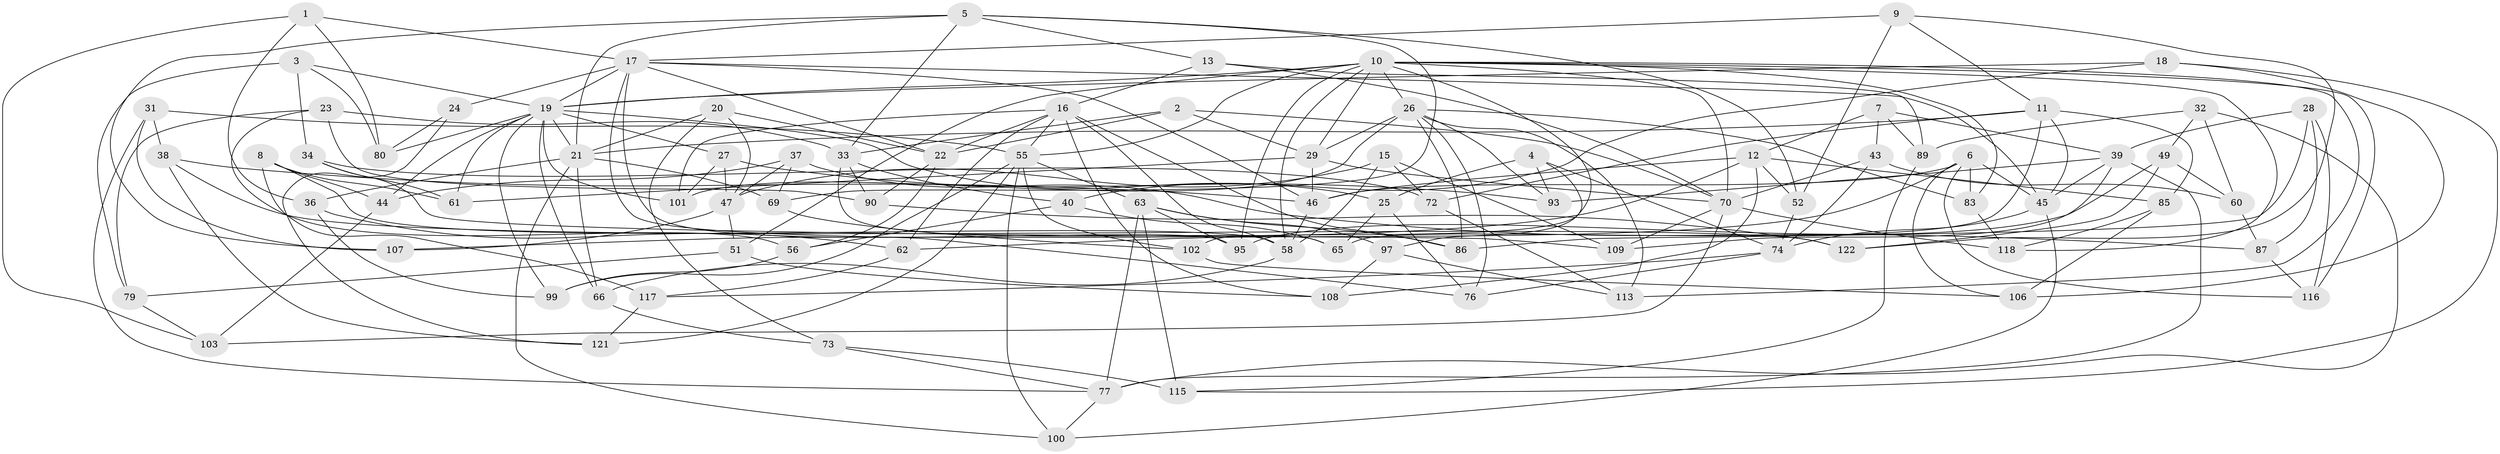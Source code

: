 // original degree distribution, {4: 1.0}
// Generated by graph-tools (version 1.1) at 2025/20/03/04/25 18:20:49]
// undirected, 88 vertices, 212 edges
graph export_dot {
graph [start="1"]
  node [color=gray90,style=filled];
  1;
  2;
  3;
  4;
  5 [super="+92"];
  6 [super="+57"];
  7;
  8;
  9;
  10 [super="+42+54+30"];
  11 [super="+14"];
  12 [super="+53"];
  13;
  15;
  16 [super="+114+91"];
  17 [super="+75+59"];
  18;
  19 [super="+110+35"];
  20;
  21 [super="+50+98"];
  22 [super="+48"];
  23;
  24;
  25;
  26 [super="+96"];
  27;
  28;
  29 [super="+105"];
  31;
  32;
  33 [super="+41"];
  34;
  36;
  37;
  38;
  39 [super="+64"];
  40;
  43;
  44;
  45 [super="+82"];
  46 [super="+104"];
  47 [super="+111"];
  49;
  51;
  52;
  55 [super="+81+78"];
  56;
  58 [super="+71"];
  60;
  61;
  62;
  63 [super="+94"];
  65;
  66;
  69;
  70 [super="+126+125"];
  72;
  73;
  74 [super="+88"];
  76;
  77 [super="+84"];
  79;
  80;
  83;
  85;
  86;
  87;
  89;
  90;
  93;
  95;
  97;
  99;
  100;
  101;
  102;
  103;
  106;
  107;
  108;
  109;
  113;
  115;
  116;
  117;
  118;
  121;
  122;
  1 -- 36;
  1 -- 103;
  1 -- 80;
  1 -- 17;
  2 -- 70;
  2 -- 33;
  2 -- 29;
  2 -- 22;
  3 -- 34;
  3 -- 80;
  3 -- 79;
  3 -- 19;
  4 -- 25;
  4 -- 97;
  4 -- 93;
  4 -- 74;
  5 -- 69;
  5 -- 21;
  5 -- 52;
  5 -- 107;
  5 -- 13;
  5 -- 33;
  6 -- 83;
  6 -- 62;
  6 -- 46;
  6 -- 106;
  6 -- 116;
  6 -- 45;
  7 -- 39;
  7 -- 43;
  7 -- 89;
  7 -- 12;
  8 -- 61;
  8 -- 44;
  8 -- 117;
  8 -- 58;
  9 -- 52;
  9 -- 122;
  9 -- 11;
  9 -- 17;
  10 -- 83;
  10 -- 26;
  10 -- 118;
  10 -- 70;
  10 -- 51;
  10 -- 29;
  10 -- 19 [weight=2];
  10 -- 102;
  10 -- 113;
  10 -- 116;
  10 -- 55;
  10 -- 58;
  10 -- 95;
  11 -- 45;
  11 -- 72;
  11 -- 85;
  11 -- 65;
  11 -- 21;
  12 -- 108;
  12 -- 52;
  12 -- 107;
  12 -- 85;
  12 -- 46;
  13 -- 70;
  13 -- 89;
  13 -- 16;
  15 -- 109;
  15 -- 72;
  15 -- 47;
  15 -- 58;
  16 -- 58;
  16 -- 86;
  16 -- 62;
  16 -- 22;
  16 -- 55;
  16 -- 101;
  16 -- 108;
  17 -- 24 [weight=2];
  17 -- 76;
  17 -- 95;
  17 -- 19;
  17 -- 45;
  17 -- 22;
  17 -- 46;
  18 -- 106;
  18 -- 115;
  18 -- 40;
  18 -- 19;
  19 -- 27;
  19 -- 66;
  19 -- 99;
  19 -- 101;
  19 -- 44;
  19 -- 80;
  19 -- 21;
  19 -- 25;
  19 -- 61;
  20 -- 22;
  20 -- 73;
  20 -- 47;
  20 -- 21;
  21 -- 69;
  21 -- 100;
  21 -- 66;
  21 -- 36;
  22 -- 90;
  22 -- 56;
  23 -- 56;
  23 -- 90;
  23 -- 33;
  23 -- 79;
  24 -- 121;
  24 -- 80;
  25 -- 76;
  25 -- 65;
  26 -- 76;
  26 -- 113;
  26 -- 83;
  26 -- 93;
  26 -- 101;
  26 -- 86;
  26 -- 29;
  27 -- 93;
  27 -- 101;
  27 -- 47;
  28 -- 39;
  28 -- 116;
  28 -- 86;
  28 -- 87;
  29 -- 61;
  29 -- 46;
  29 -- 70;
  31 -- 107;
  31 -- 38;
  31 -- 55;
  31 -- 77;
  32 -- 49;
  32 -- 89;
  32 -- 60;
  32 -- 77;
  33 -- 90;
  33 -- 65;
  33 -- 40;
  34 -- 72;
  34 -- 109;
  34 -- 61;
  36 -- 62;
  36 -- 99;
  37 -- 44;
  37 -- 87;
  37 -- 69;
  37 -- 47;
  38 -- 122;
  38 -- 121;
  38 -- 46;
  39 -- 93;
  39 -- 109;
  39 -- 45;
  39 -- 77;
  40 -- 65;
  40 -- 56;
  43 -- 60;
  43 -- 70;
  43 -- 74;
  44 -- 103;
  45 -- 74;
  45 -- 100;
  46 -- 58;
  47 -- 51;
  47 -- 107;
  49 -- 122;
  49 -- 95;
  49 -- 60;
  51 -- 79;
  51 -- 108;
  52 -- 74;
  55 -- 100;
  55 -- 63;
  55 -- 102;
  55 -- 121;
  55 -- 99;
  56 -- 99;
  58 -- 66;
  60 -- 87;
  62 -- 117;
  63 -- 77;
  63 -- 115;
  63 -- 97;
  63 -- 95;
  63 -- 86;
  66 -- 73;
  69 -- 102;
  70 -- 109;
  70 -- 118;
  70 -- 103;
  72 -- 113;
  73 -- 115;
  73 -- 77;
  74 -- 76;
  74 -- 117;
  77 -- 100;
  79 -- 103;
  83 -- 118;
  85 -- 118;
  85 -- 106;
  87 -- 116;
  89 -- 115;
  90 -- 122;
  97 -- 108;
  97 -- 113;
  102 -- 106;
  117 -- 121;
}
